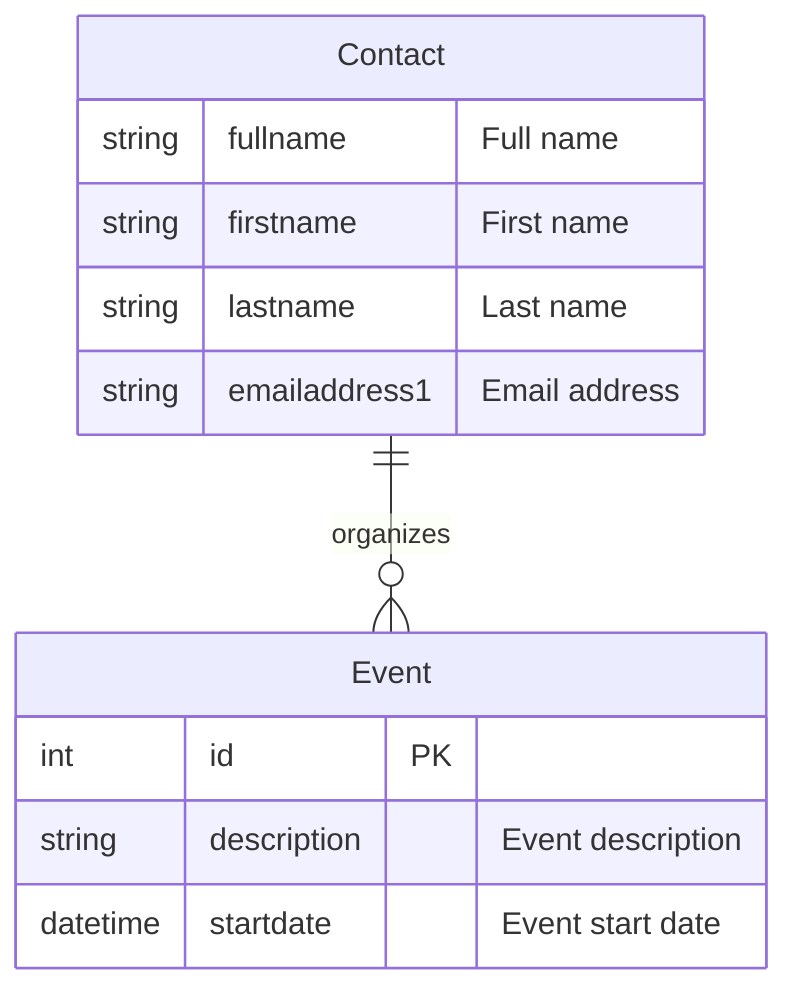 erDiagram
    %% CDM Entity (should be detected and integrated)
    Contact {
        string fullname "Full name"
        string firstname "First name"
        string lastname "Last name"
        string emailaddress1 "Email address"
    }

    %% Custom Entity (will be created)
    Event {
        int id PK
        string description "Event description"
        datetime startdate "Event start date"

    }

    %% Simple relationship
    Contact ||--o{ Event : "organizes"